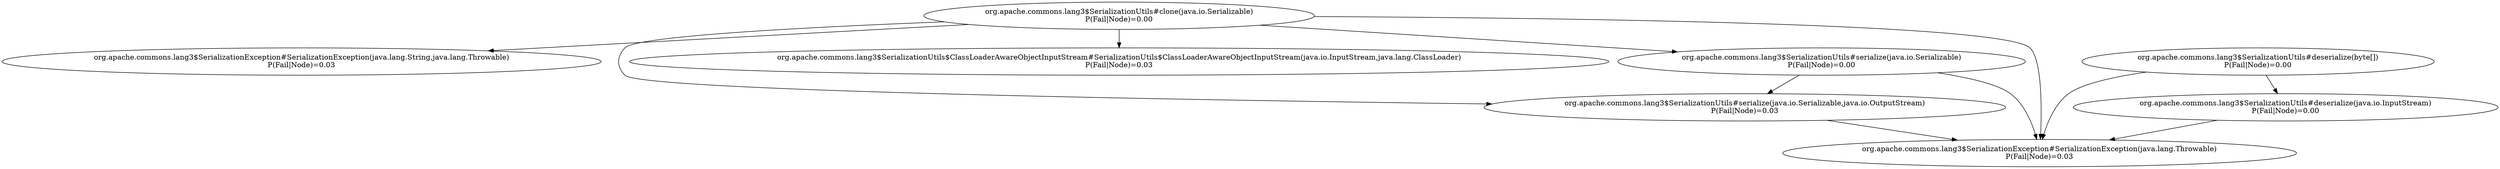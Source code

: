 digraph G {
  "org.apache.commons.lang3$SerializationUtils#clone(java.io.Serializable)" [label="org.apache.commons.lang3$SerializationUtils#clone(java.io.Serializable)\nP(Fail|Node)=0.00"];
  "org.apache.commons.lang3$SerializationException#SerializationException(java.lang.String,java.lang.Throwable)" [label="org.apache.commons.lang3$SerializationException#SerializationException(java.lang.String,java.lang.Throwable)\nP(Fail|Node)=0.03"];
  "org.apache.commons.lang3$SerializationUtils#serialize(java.io.Serializable,java.io.OutputStream)" [label="org.apache.commons.lang3$SerializationUtils#serialize(java.io.Serializable,java.io.OutputStream)\nP(Fail|Node)=0.03"];
  "org.apache.commons.lang3$SerializationUtils$ClassLoaderAwareObjectInputStream#SerializationUtils$ClassLoaderAwareObjectInputStream(java.io.InputStream,java.lang.ClassLoader)" [label="org.apache.commons.lang3$SerializationUtils$ClassLoaderAwareObjectInputStream#SerializationUtils$ClassLoaderAwareObjectInputStream(java.io.InputStream,java.lang.ClassLoader)\nP(Fail|Node)=0.03"];
  "org.apache.commons.lang3$SerializationUtils#serialize(java.io.Serializable)" [label="org.apache.commons.lang3$SerializationUtils#serialize(java.io.Serializable)\nP(Fail|Node)=0.00"];
  "org.apache.commons.lang3$SerializationException#SerializationException(java.lang.Throwable)" [label="org.apache.commons.lang3$SerializationException#SerializationException(java.lang.Throwable)\nP(Fail|Node)=0.03"];
  "org.apache.commons.lang3$SerializationUtils#deserialize(byte[])" [label="org.apache.commons.lang3$SerializationUtils#deserialize(byte[])\nP(Fail|Node)=0.00"];
  "org.apache.commons.lang3$SerializationUtils#deserialize(java.io.InputStream)" [label="org.apache.commons.lang3$SerializationUtils#deserialize(java.io.InputStream)\nP(Fail|Node)=0.00"];
  "org.apache.commons.lang3$SerializationUtils#clone(java.io.Serializable)" -> "org.apache.commons.lang3$SerializationException#SerializationException(java.lang.String,java.lang.Throwable)";
  "org.apache.commons.lang3$SerializationUtils#clone(java.io.Serializable)" -> "org.apache.commons.lang3$SerializationUtils#serialize(java.io.Serializable,java.io.OutputStream)";
  "org.apache.commons.lang3$SerializationUtils#clone(java.io.Serializable)" -> "org.apache.commons.lang3$SerializationUtils$ClassLoaderAwareObjectInputStream#SerializationUtils$ClassLoaderAwareObjectInputStream(java.io.InputStream,java.lang.ClassLoader)";
  "org.apache.commons.lang3$SerializationUtils#clone(java.io.Serializable)" -> "org.apache.commons.lang3$SerializationUtils#serialize(java.io.Serializable)";
  "org.apache.commons.lang3$SerializationUtils#clone(java.io.Serializable)" -> "org.apache.commons.lang3$SerializationException#SerializationException(java.lang.Throwable)";
  "org.apache.commons.lang3$SerializationUtils#serialize(java.io.Serializable,java.io.OutputStream)" -> "org.apache.commons.lang3$SerializationException#SerializationException(java.lang.Throwable)";
  "org.apache.commons.lang3$SerializationUtils#serialize(java.io.Serializable)" -> "org.apache.commons.lang3$SerializationUtils#serialize(java.io.Serializable,java.io.OutputStream)";
  "org.apache.commons.lang3$SerializationUtils#serialize(java.io.Serializable)" -> "org.apache.commons.lang3$SerializationException#SerializationException(java.lang.Throwable)";
  "org.apache.commons.lang3$SerializationUtils#deserialize(byte[])" -> "org.apache.commons.lang3$SerializationUtils#deserialize(java.io.InputStream)";
  "org.apache.commons.lang3$SerializationUtils#deserialize(byte[])" -> "org.apache.commons.lang3$SerializationException#SerializationException(java.lang.Throwable)";
  "org.apache.commons.lang3$SerializationUtils#deserialize(java.io.InputStream)" -> "org.apache.commons.lang3$SerializationException#SerializationException(java.lang.Throwable)";
}
